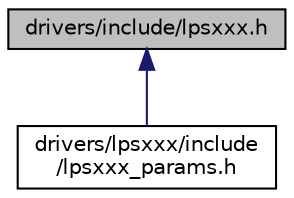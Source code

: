 digraph "drivers/include/lpsxxx.h"
{
 // LATEX_PDF_SIZE
  edge [fontname="Helvetica",fontsize="10",labelfontname="Helvetica",labelfontsize="10"];
  node [fontname="Helvetica",fontsize="10",shape=record];
  Node1 [label="drivers/include/lpsxxx.h",height=0.2,width=0.4,color="black", fillcolor="grey75", style="filled", fontcolor="black",tooltip=" "];
  Node1 -> Node2 [dir="back",color="midnightblue",fontsize="10",style="solid",fontname="Helvetica"];
  Node2 [label="drivers/lpsxxx/include\l/lpsxxx_params.h",height=0.2,width=0.4,color="black", fillcolor="white", style="filled",URL="$lpsxxx__params_8h.html",tooltip="Default configuration for LPSXXX family of devices."];
}
